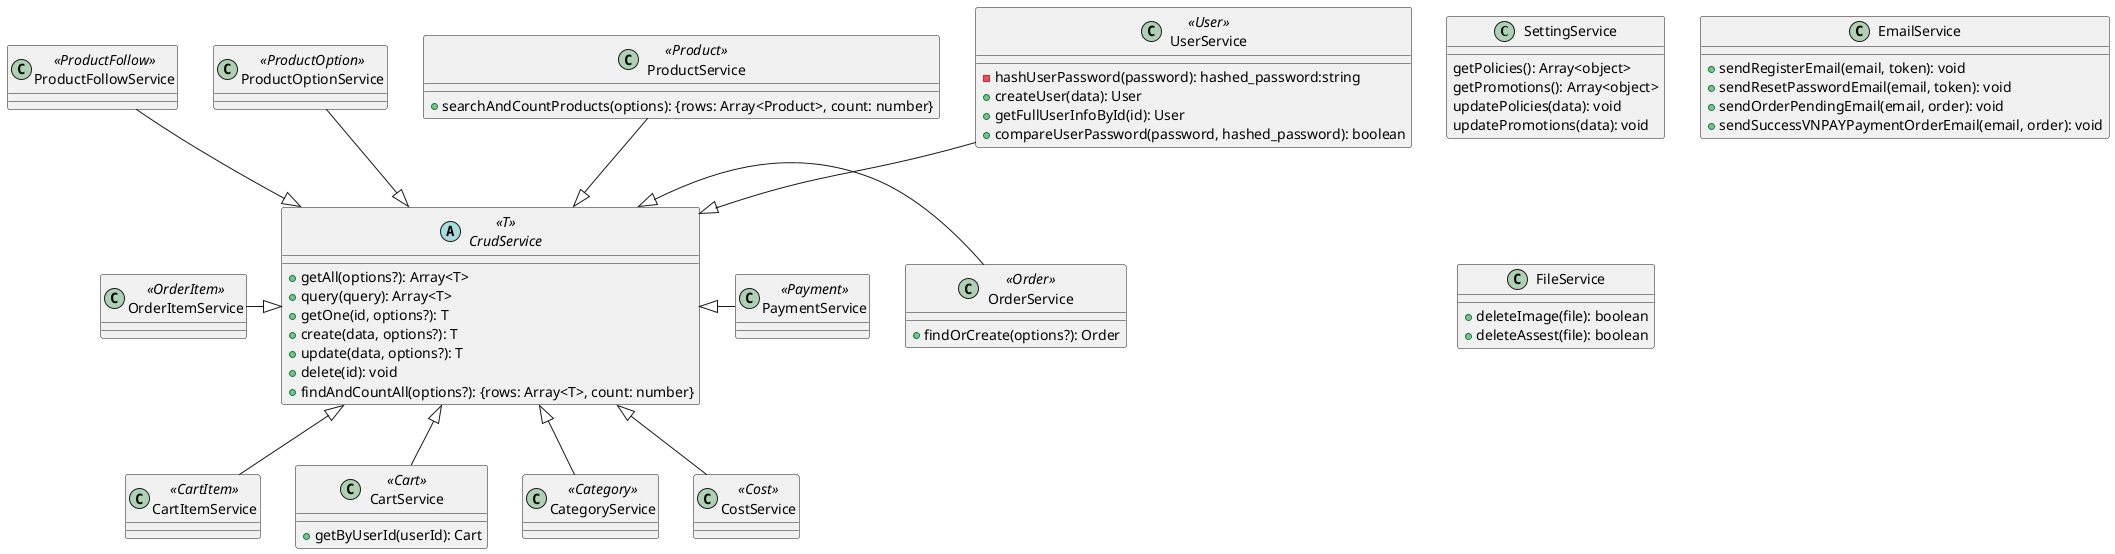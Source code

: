 @startuml class-diagram-services
skinparam DefaultFontName "Times New Roman"
skinparam DefaultFontSize 14

class SettingService {
  getPolicies(): Array<object>
  getPromotions(): Array<object>
  updatePolicies(data): void
  updatePromotions(data): void
}
class EmailService {
  +sendRegisterEmail(email, token): void
  +sendResetPasswordEmail(email, token): void
  +sendOrderPendingEmail(email, order): void
  +sendSuccessVNPAYPaymentOrderEmail(email, order): void
}

class FileService {
  +deleteImage(file): boolean
  +deleteAssest(file): boolean
}

abstract class CrudService<<T>> {
  +getAll(options?): Array<T>
  +query(query): Array<T>
  +getOne(id, options?): T
  +create(data, options?): T
  +update(data, options?): T
  +delete(id): void
  +findAndCountAll(options?): {rows: Array<T>, count: number}
}

class CartItemService<<CartItem>> {
}

class CartService<<Cart>> {
  +getByUserId(userId): Cart
}

class CategoryService<<Category>> {
}

class CostService<<Cost>> {
}


class OrderItemService<<OrderItem>> {
}

class OrderService<<Order>> {
  +findOrCreate(options?): Order
}

class PaymentService<<Payment>> {
}

class ProductFollowService<<ProductFollow>> {
}

class ProductOptionService<<ProductOption>> {
}

class ProductService<<Product>> {
  +searchAndCountProducts(options): {rows: Array<Product>, count: number}
}


class UserService<<User>> {
  -hashUserPassword(password): hashed_password:string
  +createUser(data): User
  +getFullUserInfoById(id): User
  +compareUserPassword(password, hashed_password): boolean
}

CartItemService -up-|> CrudService
CartService -up-|> CrudService
CategoryService -up-|> CrudService
CostService -up-|> CrudService
OrderItemService -right-|> CrudService
OrderService -left-|> CrudService
PaymentService -left-|> CrudService
ProductFollowService -down-|> CrudService
ProductOptionService -down-|> CrudService
ProductService -down-|> CrudService
UserService -down-|> CrudService

@enduml